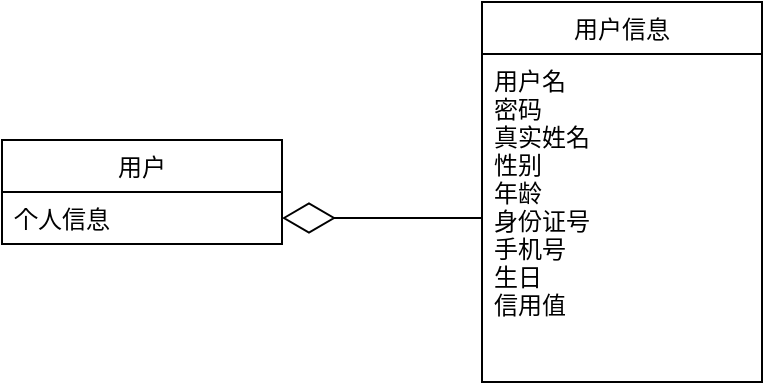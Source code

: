 <mxfile version="12.9.3" type="device"><diagram id="HMDZcqjixsvWW-80wU9_" name="第 1 页"><mxGraphModel dx="768" dy="491" grid="0" gridSize="10" guides="1" tooltips="1" connect="1" arrows="1" fold="1" page="1" pageScale="1" pageWidth="827" pageHeight="1169" math="0" shadow="0"><root><mxCell id="0"/><mxCell id="1" parent="0"/><mxCell id="3GLNaaLEcSM9IzNelsmz-1" value="用户" style="swimlane;fontStyle=0;childLayout=stackLayout;horizontal=1;startSize=26;fillColor=none;horizontalStack=0;resizeParent=1;resizeParentMax=0;resizeLast=0;collapsible=1;marginBottom=0;" parent="1" vertex="1"><mxGeometry x="160" y="230" width="140" height="52" as="geometry"/></mxCell><mxCell id="3GLNaaLEcSM9IzNelsmz-3" value="个人信息" style="text;strokeColor=none;fillColor=none;align=left;verticalAlign=top;spacingLeft=4;spacingRight=4;overflow=hidden;rotatable=0;points=[[0,0.5],[1,0.5]];portConstraint=eastwest;" parent="3GLNaaLEcSM9IzNelsmz-1" vertex="1"><mxGeometry y="26" width="140" height="26" as="geometry"/></mxCell><mxCell id="3GLNaaLEcSM9IzNelsmz-25" value="用户信息" style="swimlane;fontStyle=0;childLayout=stackLayout;horizontal=1;startSize=26;fillColor=none;horizontalStack=0;resizeParent=1;resizeParentMax=0;resizeLast=0;collapsible=1;marginBottom=0;" parent="1" vertex="1"><mxGeometry x="400" y="161" width="140" height="190" as="geometry"/></mxCell><mxCell id="3GLNaaLEcSM9IzNelsmz-26" value="用户名&#10;密码&#10;真实姓名&#10;性别&#10;年龄&#10;身份证号&#10;手机号&#10;生日&#10;信用值&#10;&#10;" style="text;strokeColor=none;fillColor=none;align=left;verticalAlign=top;spacingLeft=4;spacingRight=4;overflow=hidden;rotatable=0;points=[[0,0.5],[1,0.5]];portConstraint=eastwest;" parent="3GLNaaLEcSM9IzNelsmz-25" vertex="1"><mxGeometry y="26" width="140" height="164" as="geometry"/></mxCell><mxCell id="3GLNaaLEcSM9IzNelsmz-31" value="" style="endArrow=diamondThin;endFill=0;endSize=24;html=1;entryX=1;entryY=0.5;entryDx=0;entryDy=0;exitX=0;exitY=0.5;exitDx=0;exitDy=0;" parent="1" source="3GLNaaLEcSM9IzNelsmz-26" target="3GLNaaLEcSM9IzNelsmz-3" edge="1"><mxGeometry width="160" relative="1" as="geometry"><mxPoint x="330" y="216" as="sourcePoint"/><mxPoint x="370" y="296" as="targetPoint"/></mxGeometry></mxCell></root></mxGraphModel></diagram></mxfile>